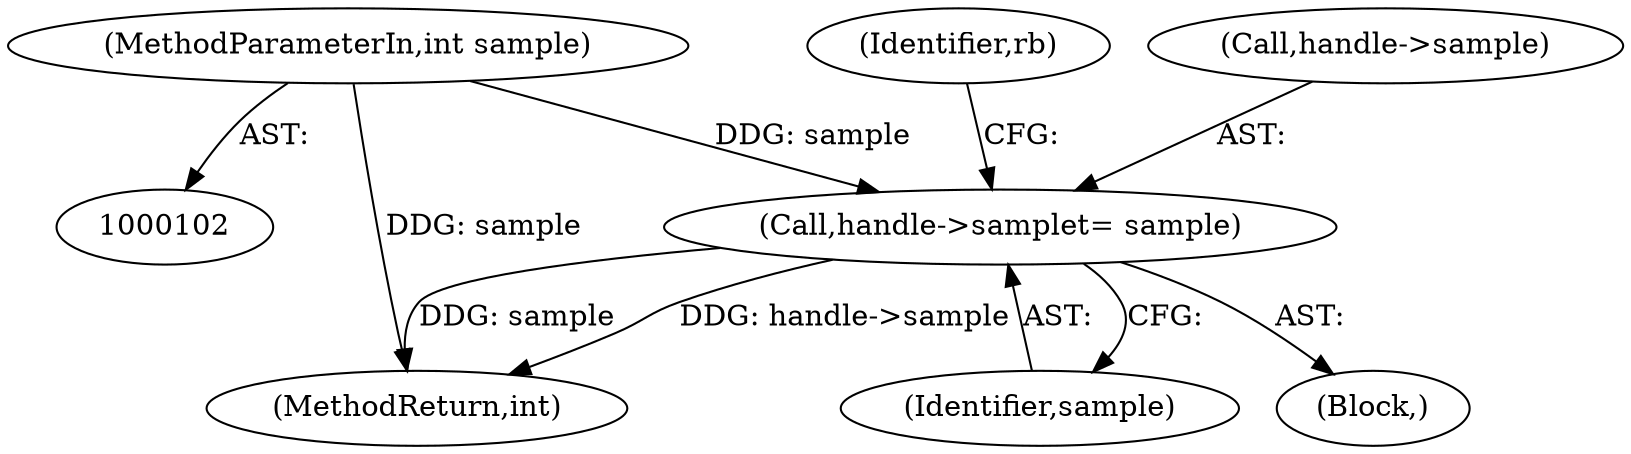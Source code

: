 digraph "0_linux_a8b0ca17b80e92faab46ee7179ba9e99ccb61233_68@pointer" {
"1000145" [label="(Call,handle->sample\t= sample)"];
"1000106" [label="(MethodParameterIn,int sample)"];
"1000149" [label="(Identifier,sample)"];
"1000153" [label="(Identifier,rb)"];
"1000370" [label="(MethodReturn,int)"];
"1000107" [label="(Block,)"];
"1000146" [label="(Call,handle->sample)"];
"1000106" [label="(MethodParameterIn,int sample)"];
"1000145" [label="(Call,handle->sample\t= sample)"];
"1000145" -> "1000107"  [label="AST: "];
"1000145" -> "1000149"  [label="CFG: "];
"1000146" -> "1000145"  [label="AST: "];
"1000149" -> "1000145"  [label="AST: "];
"1000153" -> "1000145"  [label="CFG: "];
"1000145" -> "1000370"  [label="DDG: sample"];
"1000145" -> "1000370"  [label="DDG: handle->sample"];
"1000106" -> "1000145"  [label="DDG: sample"];
"1000106" -> "1000102"  [label="AST: "];
"1000106" -> "1000370"  [label="DDG: sample"];
}

